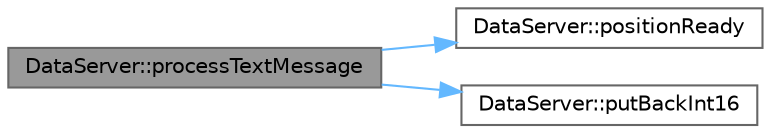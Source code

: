 digraph "DataServer::processTextMessage"
{
 // LATEX_PDF_SIZE
  bgcolor="transparent";
  edge [fontname=Helvetica,fontsize=10,labelfontname=Helvetica,labelfontsize=10];
  node [fontname=Helvetica,fontsize=10,shape=box,height=0.2,width=0.4];
  rankdir="LR";
  Node1 [id="Node000001",label="DataServer::processTextMessage",height=0.2,width=0.4,color="gray40", fillcolor="grey60", style="filled", fontcolor="black",tooltip="Processes incoming text messages."];
  Node1 -> Node2 [id="edge1_Node000001_Node000002",color="steelblue1",style="solid",tooltip=" "];
  Node2 [id="Node000002",label="DataServer::positionReady",height=0.2,width=0.4,color="grey40", fillcolor="white", style="filled",URL="$class_data_server.html#a1cdc7a1ab7799d2480de8d47b44529c4",tooltip="Signal emitted when a new position is ready."];
  Node1 -> Node3 [id="edge2_Node000001_Node000003",color="steelblue1",style="solid",tooltip=" "];
  Node3 [id="Node000003",label="DataServer::putBackInt16",height=0.2,width=0.4,color="grey40", fillcolor="white", style="filled",URL="$class_data_server.html#aec1a67b9b24bd0894c79e771233c72ac",tooltip="Converts two bytes back to an int16."];
}
